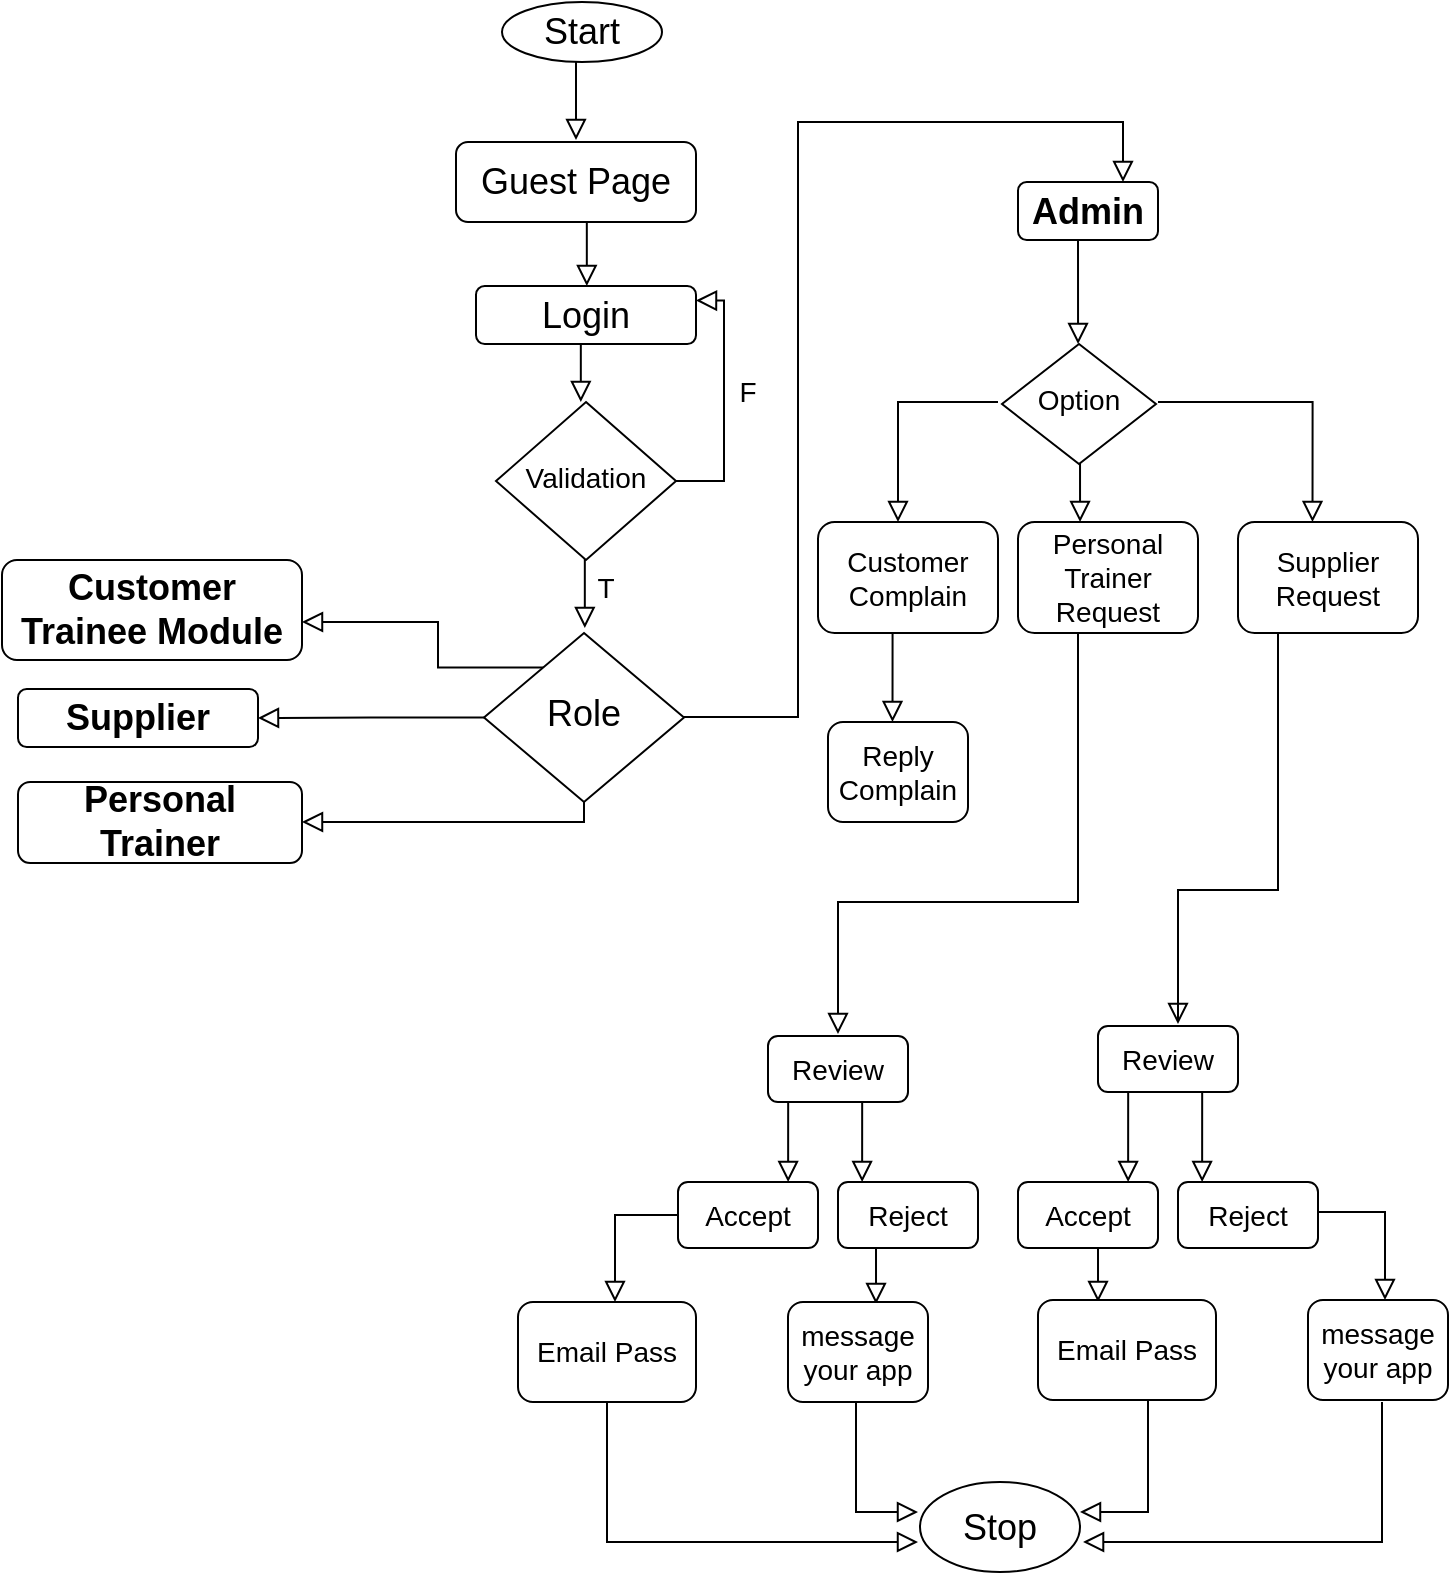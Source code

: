 <mxfile version="20.8.3" type="device"><diagram id="C5RBs43oDa-KdzZeNtuy" name="Page-1"><mxGraphModel dx="1120" dy="424" grid="1" gridSize="10" guides="1" tooltips="1" connect="1" arrows="1" fold="1" page="1" pageScale="1" pageWidth="1390" pageHeight="980" math="0" shadow="0"><root><mxCell id="WIyWlLk6GJQsqaUBKTNV-0"/><mxCell id="WIyWlLk6GJQsqaUBKTNV-1" parent="WIyWlLk6GJQsqaUBKTNV-0"/><mxCell id="xMz5sP2oUjVSfik6j9mv-1" value="" style="rounded=0;html=1;jettySize=auto;orthogonalLoop=1;fontSize=11;endArrow=block;endFill=0;endSize=8;strokeWidth=1;shadow=0;labelBackgroundColor=none;edgeStyle=orthogonalEdgeStyle;" parent="WIyWlLk6GJQsqaUBKTNV-1" edge="1"><mxGeometry relative="1" as="geometry"><mxPoint x="499.0" y="29.0" as="sourcePoint"/><mxPoint x="499.0" y="79.0" as="targetPoint"/></mxGeometry></mxCell><mxCell id="xMz5sP2oUjVSfik6j9mv-0" value="&lt;span style=&quot;font-size: 18px;&quot;&gt;Start&lt;/span&gt;" style="ellipse;whiteSpace=wrap;html=1;" parent="WIyWlLk6GJQsqaUBKTNV-1" vertex="1"><mxGeometry x="462" y="10" width="80" height="30" as="geometry"/></mxCell><mxCell id="xMz5sP2oUjVSfik6j9mv-89" value="&lt;font style=&quot;font-size: 18px;&quot;&gt;&lt;b&gt;Supplier&lt;/b&gt;&lt;/font&gt;" style="rounded=1;whiteSpace=wrap;html=1;fontSize=12;glass=0;strokeWidth=1;shadow=0;" parent="WIyWlLk6GJQsqaUBKTNV-1" vertex="1"><mxGeometry x="220" y="353.5" width="120" height="29" as="geometry"/></mxCell><mxCell id="xMz5sP2oUjVSfik6j9mv-95" value="" style="rounded=0;html=1;jettySize=auto;orthogonalLoop=1;fontSize=11;endArrow=block;endFill=0;endSize=8;strokeWidth=1;shadow=0;labelBackgroundColor=none;edgeStyle=orthogonalEdgeStyle;" parent="WIyWlLk6GJQsqaUBKTNV-1" edge="1"><mxGeometry relative="1" as="geometry"><mxPoint x="501.41" y="160.0" as="sourcePoint"/><mxPoint x="501.41" y="210.0" as="targetPoint"/></mxGeometry></mxCell><mxCell id="xMz5sP2oUjVSfik6j9mv-96" value="" style="rounded=0;html=1;jettySize=auto;orthogonalLoop=1;fontSize=11;endArrow=block;endFill=0;endSize=8;strokeWidth=1;shadow=0;labelBackgroundColor=none;edgeStyle=orthogonalEdgeStyle;entryX=1;entryY=0.25;entryDx=0;entryDy=0;" parent="WIyWlLk6GJQsqaUBKTNV-1" source="xMz5sP2oUjVSfik6j9mv-94" target="xMz5sP2oUjVSfik6j9mv-87" edge="1"><mxGeometry relative="1" as="geometry"><mxPoint x="559" y="234.93" as="sourcePoint"/><mxPoint x="572.61" y="159.996" as="targetPoint"/><Array as="points"><mxPoint x="573" y="250"/><mxPoint x="573" y="159"/></Array></mxGeometry></mxCell><mxCell id="xMz5sP2oUjVSfik6j9mv-97" value="&lt;font style=&quot;font-size: 14px;&quot;&gt;F&lt;/font&gt;" style="text;html=1;strokeColor=none;fillColor=none;align=center;verticalAlign=middle;whiteSpace=wrap;rounded=0;fontSize=18;" parent="WIyWlLk6GJQsqaUBKTNV-1" vertex="1"><mxGeometry x="565" y="196.5" width="40" height="15" as="geometry"/></mxCell><mxCell id="xMz5sP2oUjVSfik6j9mv-98" value="" style="rounded=0;html=1;jettySize=auto;orthogonalLoop=1;fontSize=11;endArrow=block;endFill=0;endSize=8;strokeWidth=1;shadow=0;labelBackgroundColor=none;edgeStyle=orthogonalEdgeStyle;exitX=0;exitY=0.5;exitDx=0;exitDy=0;entryX=0.75;entryY=0;entryDx=0;entryDy=0;" parent="WIyWlLk6GJQsqaUBKTNV-1" target="xMz5sP2oUjVSfik6j9mv-88" edge="1"><mxGeometry relative="1" as="geometry"><mxPoint x="539" y="367.5" as="sourcePoint"/><mxPoint x="599" y="367.41" as="targetPoint"/><Array as="points"><mxPoint x="610" y="368"/><mxPoint x="610" y="70"/><mxPoint x="772" y="70"/></Array></mxGeometry></mxCell><mxCell id="xMz5sP2oUjVSfik6j9mv-99" value="&lt;font style=&quot;font-size: 14px;&quot;&gt;T&lt;/font&gt;" style="text;html=1;strokeColor=none;fillColor=none;align=center;verticalAlign=middle;whiteSpace=wrap;rounded=0;fontSize=18;" parent="WIyWlLk6GJQsqaUBKTNV-1" vertex="1"><mxGeometry x="494" y="294.5" width="40" height="15" as="geometry"/></mxCell><mxCell id="xMz5sP2oUjVSfik6j9mv-107" value="" style="rounded=0;html=1;jettySize=auto;orthogonalLoop=1;fontSize=11;endArrow=block;endFill=0;endSize=8;strokeWidth=1;shadow=0;labelBackgroundColor=none;edgeStyle=orthogonalEdgeStyle;exitX=0;exitY=0.5;exitDx=0;exitDy=0;entryX=1;entryY=0.5;entryDx=0;entryDy=0;" parent="WIyWlLk6GJQsqaUBKTNV-1" source="xMz5sP2oUjVSfik6j9mv-85" target="xMz5sP2oUjVSfik6j9mv-89" edge="1"><mxGeometry relative="1" as="geometry"><mxPoint x="439" y="368.41" as="sourcePoint"/><mxPoint x="410.0" y="368.41" as="targetPoint"/></mxGeometry></mxCell><mxCell id="xMz5sP2oUjVSfik6j9mv-110" value="&lt;font style=&quot;font-size: 18px;&quot;&gt;&lt;b style=&quot;&quot;&gt;Customer Trainee Module&lt;/b&gt;&lt;/font&gt;" style="rounded=1;whiteSpace=wrap;html=1;fontSize=12;glass=0;strokeWidth=1;shadow=0;" parent="WIyWlLk6GJQsqaUBKTNV-1" vertex="1"><mxGeometry x="212" y="289" width="150" height="50" as="geometry"/></mxCell><mxCell id="xMz5sP2oUjVSfik6j9mv-93" value="&lt;font style=&quot;font-size: 18px;&quot;&gt;&lt;b style=&quot;&quot;&gt;Personal Trainer&lt;/b&gt;&lt;/font&gt;" style="rounded=1;whiteSpace=wrap;html=1;fontSize=12;glass=0;strokeWidth=1;shadow=0;" parent="WIyWlLk6GJQsqaUBKTNV-1" vertex="1"><mxGeometry x="220" y="400" width="142" height="40.5" as="geometry"/></mxCell><mxCell id="xMz5sP2oUjVSfik6j9mv-301" value="" style="rounded=0;html=1;jettySize=auto;orthogonalLoop=1;fontSize=11;endArrow=block;endFill=0;endSize=8;strokeWidth=1;shadow=0;labelBackgroundColor=none;edgeStyle=orthogonalEdgeStyle;" parent="WIyWlLk6GJQsqaUBKTNV-1" edge="1"><mxGeometry relative="1" as="geometry"><mxPoint x="504.41" y="102.0" as="sourcePoint"/><mxPoint x="504.41" y="152.0" as="targetPoint"/></mxGeometry></mxCell><mxCell id="WIyWlLk6GJQsqaUBKTNV-3" value="&lt;font style=&quot;font-size: 18px;&quot;&gt;Guest Page&lt;/font&gt;" style="rounded=1;whiteSpace=wrap;html=1;fontSize=12;glass=0;strokeWidth=1;shadow=0;" parent="WIyWlLk6GJQsqaUBKTNV-1" vertex="1"><mxGeometry x="439" y="80" width="120" height="40" as="geometry"/></mxCell><mxCell id="xMz5sP2oUjVSfik6j9mv-87" value="&lt;font style=&quot;font-size: 18px;&quot;&gt;Login&lt;/font&gt;" style="rounded=1;whiteSpace=wrap;html=1;fontSize=12;glass=0;strokeWidth=1;shadow=0;" parent="WIyWlLk6GJQsqaUBKTNV-1" vertex="1"><mxGeometry x="449" y="152" width="110" height="29" as="geometry"/></mxCell><mxCell id="xMz5sP2oUjVSfik6j9mv-305" value="" style="rounded=0;html=1;jettySize=auto;orthogonalLoop=1;fontSize=11;endArrow=block;endFill=0;endSize=8;strokeWidth=1;shadow=0;labelBackgroundColor=none;edgeStyle=orthogonalEdgeStyle;" parent="WIyWlLk6GJQsqaUBKTNV-1" edge="1"><mxGeometry relative="1" as="geometry"><mxPoint x="503.41" y="273.0" as="sourcePoint"/><mxPoint x="503.41" y="323.0" as="targetPoint"/></mxGeometry></mxCell><mxCell id="xMz5sP2oUjVSfik6j9mv-94" value="&lt;font style=&quot;font-size: 14px;&quot;&gt;Validation&lt;/font&gt;" style="rhombus;whiteSpace=wrap;html=1;shadow=0;fontFamily=Helvetica;fontSize=12;align=center;strokeWidth=1;spacing=6;spacingTop=-4;" parent="WIyWlLk6GJQsqaUBKTNV-1" vertex="1"><mxGeometry x="459" y="210" width="90" height="79" as="geometry"/></mxCell><mxCell id="xMz5sP2oUjVSfik6j9mv-328" value="" style="rounded=0;html=1;jettySize=auto;orthogonalLoop=1;fontSize=11;endArrow=block;endFill=0;endSize=8;strokeWidth=1;shadow=0;labelBackgroundColor=none;edgeStyle=orthogonalEdgeStyle;exitX=0;exitY=0.5;exitDx=0;exitDy=0;" parent="WIyWlLk6GJQsqaUBKTNV-1" target="xMz5sP2oUjVSfik6j9mv-110" edge="1"><mxGeometry relative="1" as="geometry"><mxPoint x="497" y="342.75" as="sourcePoint"/><mxPoint x="384.0" y="343" as="targetPoint"/><Array as="points"><mxPoint x="430" y="343"/><mxPoint x="430" y="320"/></Array></mxGeometry></mxCell><mxCell id="xMz5sP2oUjVSfik6j9mv-85" value="&lt;font style=&quot;font-size: 18px;&quot;&gt;Role&lt;/font&gt;" style="rhombus;whiteSpace=wrap;html=1;shadow=0;fontFamily=Helvetica;fontSize=12;align=center;strokeWidth=1;spacing=6;spacingTop=-4;" parent="WIyWlLk6GJQsqaUBKTNV-1" vertex="1"><mxGeometry x="453" y="325.5" width="100" height="84.5" as="geometry"/></mxCell><mxCell id="xMz5sP2oUjVSfik6j9mv-329" value="" style="rounded=0;html=1;jettySize=auto;orthogonalLoop=1;fontSize=11;endArrow=block;endFill=0;endSize=8;strokeWidth=1;shadow=0;labelBackgroundColor=none;edgeStyle=orthogonalEdgeStyle;entryX=1;entryY=0.5;entryDx=0;entryDy=0;" parent="WIyWlLk6GJQsqaUBKTNV-1" source="xMz5sP2oUjVSfik6j9mv-85" edge="1"><mxGeometry relative="1" as="geometry"><mxPoint x="475" y="419.75" as="sourcePoint"/><mxPoint x="362.0" y="420" as="targetPoint"/><Array as="points"><mxPoint x="503" y="420"/></Array></mxGeometry></mxCell><mxCell id="xMz5sP2oUjVSfik6j9mv-331" value="" style="rounded=0;html=1;jettySize=auto;orthogonalLoop=1;fontSize=11;endArrow=block;endFill=0;endSize=8;strokeWidth=1;shadow=0;labelBackgroundColor=none;edgeStyle=orthogonalEdgeStyle;entryX=0.75;entryY=0;entryDx=0;entryDy=0;" parent="WIyWlLk6GJQsqaUBKTNV-1" edge="1"><mxGeometry relative="1" as="geometry"><mxPoint x="765.53" y="115" as="sourcePoint"/><mxPoint x="750.03" y="181" as="targetPoint"/><Array as="points"><mxPoint x="764.53" y="115"/><mxPoint x="749.53" y="115"/></Array></mxGeometry></mxCell><mxCell id="xMz5sP2oUjVSfik6j9mv-88" value="&lt;font style=&quot;font-size: 18px;&quot;&gt;&lt;b&gt;Admin&lt;/b&gt;&lt;/font&gt;" style="rounded=1;whiteSpace=wrap;html=1;fontSize=12;glass=0;strokeWidth=1;shadow=0;" parent="WIyWlLk6GJQsqaUBKTNV-1" vertex="1"><mxGeometry x="720" y="100" width="70" height="29" as="geometry"/></mxCell><mxCell id="xMz5sP2oUjVSfik6j9mv-334" value="&lt;font style=&quot;font-size: 14px;&quot;&gt;Personal Trainer Request&lt;/font&gt;" style="rounded=1;whiteSpace=wrap;html=1;fontSize=12;glass=0;strokeWidth=1;shadow=0;" parent="WIyWlLk6GJQsqaUBKTNV-1" vertex="1"><mxGeometry x="720" y="270" width="90" height="55.5" as="geometry"/></mxCell><mxCell id="xMz5sP2oUjVSfik6j9mv-337" value="" style="rounded=0;html=1;jettySize=auto;orthogonalLoop=1;fontSize=11;endArrow=block;endFill=0;endSize=8;strokeWidth=1;shadow=0;labelBackgroundColor=none;edgeStyle=orthogonalEdgeStyle;entryX=0.75;entryY=0;entryDx=0;entryDy=0;" parent="WIyWlLk6GJQsqaUBKTNV-1" edge="1"><mxGeometry relative="1" as="geometry"><mxPoint x="766.53" y="204.0" as="sourcePoint"/><mxPoint x="751.03" y="270" as="targetPoint"/><Array as="points"><mxPoint x="765.53" y="204"/><mxPoint x="750.53" y="204"/></Array></mxGeometry></mxCell><mxCell id="xMz5sP2oUjVSfik6j9mv-338" value="" style="rounded=0;html=1;jettySize=auto;orthogonalLoop=1;fontSize=11;endArrow=block;endFill=0;endSize=8;strokeWidth=1;shadow=0;labelBackgroundColor=none;edgeStyle=orthogonalEdgeStyle;entryX=0.75;entryY=0;entryDx=0;entryDy=0;" parent="WIyWlLk6GJQsqaUBKTNV-1" edge="1"><mxGeometry relative="1" as="geometry"><mxPoint x="790" y="210" as="sourcePoint"/><mxPoint x="867.25" y="270.0" as="targetPoint"/><Array as="points"><mxPoint x="867" y="210"/></Array></mxGeometry></mxCell><mxCell id="xMz5sP2oUjVSfik6j9mv-339" value="" style="rounded=0;html=1;jettySize=auto;orthogonalLoop=1;fontSize=11;endArrow=block;endFill=0;endSize=8;strokeWidth=1;shadow=0;labelBackgroundColor=none;edgeStyle=orthogonalEdgeStyle;entryX=0.75;entryY=0;entryDx=0;entryDy=0;" parent="WIyWlLk6GJQsqaUBKTNV-1" edge="1"><mxGeometry relative="1" as="geometry"><mxPoint x="710" y="210" as="sourcePoint"/><mxPoint x="660.0" y="270.0" as="targetPoint"/><Array as="points"><mxPoint x="676" y="210"/><mxPoint x="660" y="210"/></Array></mxGeometry></mxCell><mxCell id="xMz5sP2oUjVSfik6j9mv-330" value="&lt;font style=&quot;font-size: 14px;&quot;&gt;Option&lt;/font&gt;" style="rhombus;whiteSpace=wrap;html=1;shadow=0;fontFamily=Helvetica;fontSize=12;align=center;strokeWidth=1;spacing=6;spacingTop=-4;" parent="WIyWlLk6GJQsqaUBKTNV-1" vertex="1"><mxGeometry x="712" y="181" width="77" height="60" as="geometry"/></mxCell><mxCell id="xMz5sP2oUjVSfik6j9mv-340" value="&lt;font style=&quot;font-size: 14px;&quot;&gt;Reply Complain&lt;/font&gt;" style="rounded=1;whiteSpace=wrap;html=1;fontSize=12;glass=0;strokeWidth=1;shadow=0;" parent="WIyWlLk6GJQsqaUBKTNV-1" vertex="1"><mxGeometry x="625" y="370" width="70" height="50" as="geometry"/></mxCell><mxCell id="xMz5sP2oUjVSfik6j9mv-341" value="" style="rounded=0;html=1;jettySize=auto;orthogonalLoop=1;fontSize=11;endArrow=block;endFill=0;endSize=8;strokeWidth=1;shadow=0;labelBackgroundColor=none;edgeStyle=orthogonalEdgeStyle;entryX=0.75;entryY=0;entryDx=0;entryDy=0;" parent="WIyWlLk6GJQsqaUBKTNV-1" edge="1"><mxGeometry relative="1" as="geometry"><mxPoint x="672.75" y="304.0" as="sourcePoint"/><mxPoint x="657.25" y="370.0" as="targetPoint"/><Array as="points"><mxPoint x="671.75" y="304"/><mxPoint x="656.75" y="304"/></Array></mxGeometry></mxCell><mxCell id="xMz5sP2oUjVSfik6j9mv-336" value="&lt;font style=&quot;font-size: 14px;&quot;&gt;Customer Complain&lt;/font&gt;" style="rounded=1;whiteSpace=wrap;html=1;fontSize=12;glass=0;strokeWidth=1;shadow=0;" parent="WIyWlLk6GJQsqaUBKTNV-1" vertex="1"><mxGeometry x="620" y="270" width="90" height="55.5" as="geometry"/></mxCell><mxCell id="xMz5sP2oUjVSfik6j9mv-342" value="" style="rounded=0;html=1;jettySize=auto;orthogonalLoop=1;fontSize=11;endArrow=block;endFill=0;endSize=8;strokeWidth=1;shadow=0;labelBackgroundColor=none;edgeStyle=orthogonalEdgeStyle;entryX=0.75;entryY=0;entryDx=0;entryDy=0;exitX=0.5;exitY=1;exitDx=0;exitDy=0;" parent="WIyWlLk6GJQsqaUBKTNV-1" source="xMz5sP2oUjVSfik6j9mv-334" edge="1"><mxGeometry relative="1" as="geometry"><mxPoint x="645.5" y="460.0" as="sourcePoint"/><mxPoint x="630.0" y="526.0" as="targetPoint"/><Array as="points"><mxPoint x="750" y="326"/><mxPoint x="750" y="460"/><mxPoint x="630" y="460"/></Array></mxGeometry></mxCell><mxCell id="xMz5sP2oUjVSfik6j9mv-343" value="" style="rounded=0;html=1;jettySize=auto;orthogonalLoop=1;fontSize=11;endArrow=block;endFill=0;endSize=8;strokeWidth=1;shadow=0;labelBackgroundColor=none;edgeStyle=orthogonalEdgeStyle;exitX=0.5;exitY=1;exitDx=0;exitDy=0;" parent="WIyWlLk6GJQsqaUBKTNV-1" edge="1"><mxGeometry relative="1" as="geometry"><mxPoint x="865" y="320.0" as="sourcePoint"/><mxPoint x="800" y="521" as="targetPoint"/><Array as="points"><mxPoint x="850" y="320"/><mxPoint x="850" y="454"/><mxPoint x="800" y="454"/><mxPoint x="800" y="520"/></Array></mxGeometry></mxCell><mxCell id="xMz5sP2oUjVSfik6j9mv-335" value="&lt;font style=&quot;font-size: 14px;&quot;&gt;Supplier Request&lt;/font&gt;" style="rounded=1;whiteSpace=wrap;html=1;fontSize=12;glass=0;strokeWidth=1;shadow=0;" parent="WIyWlLk6GJQsqaUBKTNV-1" vertex="1"><mxGeometry x="830" y="270" width="90" height="55.5" as="geometry"/></mxCell><mxCell id="xMz5sP2oUjVSfik6j9mv-346" value="&lt;font style=&quot;font-size: 14px;&quot;&gt;Accept&lt;/font&gt;" style="rounded=1;whiteSpace=wrap;html=1;fontSize=12;glass=0;strokeWidth=1;shadow=0;" parent="WIyWlLk6GJQsqaUBKTNV-1" vertex="1"><mxGeometry x="550" y="600" width="70" height="33" as="geometry"/></mxCell><mxCell id="xMz5sP2oUjVSfik6j9mv-348" value="" style="rounded=0;html=1;jettySize=auto;orthogonalLoop=1;fontSize=11;endArrow=block;endFill=0;endSize=8;strokeWidth=1;shadow=0;labelBackgroundColor=none;edgeStyle=orthogonalEdgeStyle;entryX=0.75;entryY=0;entryDx=0;entryDy=0;" parent="WIyWlLk6GJQsqaUBKTNV-1" edge="1"><mxGeometry relative="1" as="geometry"><mxPoint x="620.57" y="534.0" as="sourcePoint"/><mxPoint x="605.07" y="600" as="targetPoint"/><Array as="points"><mxPoint x="619.57" y="534"/><mxPoint x="604.57" y="534"/></Array></mxGeometry></mxCell><mxCell id="xMz5sP2oUjVSfik6j9mv-349" value="" style="rounded=0;html=1;jettySize=auto;orthogonalLoop=1;fontSize=11;endArrow=block;endFill=0;endSize=8;strokeWidth=1;shadow=0;labelBackgroundColor=none;edgeStyle=orthogonalEdgeStyle;entryX=0.75;entryY=0;entryDx=0;entryDy=0;" parent="WIyWlLk6GJQsqaUBKTNV-1" edge="1"><mxGeometry relative="1" as="geometry"><mxPoint x="657.57" y="534" as="sourcePoint"/><mxPoint x="642.07" y="600" as="targetPoint"/><Array as="points"><mxPoint x="656.57" y="534"/><mxPoint x="641.57" y="534"/></Array></mxGeometry></mxCell><mxCell id="xMz5sP2oUjVSfik6j9mv-344" value="&lt;font style=&quot;font-size: 14px;&quot;&gt;Review&lt;/font&gt;" style="rounded=1;whiteSpace=wrap;html=1;fontSize=12;glass=0;strokeWidth=1;shadow=0;" parent="WIyWlLk6GJQsqaUBKTNV-1" vertex="1"><mxGeometry x="595" y="527" width="70" height="33" as="geometry"/></mxCell><mxCell id="xMz5sP2oUjVSfik6j9mv-351" value="&lt;font style=&quot;font-size: 14px;&quot;&gt;Reject&lt;/font&gt;" style="rounded=1;whiteSpace=wrap;html=1;fontSize=12;glass=0;strokeWidth=1;shadow=0;" parent="WIyWlLk6GJQsqaUBKTNV-1" vertex="1"><mxGeometry x="800" y="600" width="70" height="33" as="geometry"/></mxCell><mxCell id="xMz5sP2oUjVSfik6j9mv-352" value="" style="rounded=0;html=1;jettySize=auto;orthogonalLoop=1;fontSize=11;endArrow=block;endFill=0;endSize=8;strokeWidth=1;shadow=0;labelBackgroundColor=none;edgeStyle=orthogonalEdgeStyle;entryX=0.75;entryY=0;entryDx=0;entryDy=0;" parent="WIyWlLk6GJQsqaUBKTNV-1" edge="1"><mxGeometry relative="1" as="geometry"><mxPoint x="790.57" y="534" as="sourcePoint"/><mxPoint x="775.07" y="600" as="targetPoint"/><Array as="points"><mxPoint x="789.57" y="534"/><mxPoint x="774.57" y="534"/></Array></mxGeometry></mxCell><mxCell id="xMz5sP2oUjVSfik6j9mv-353" value="" style="rounded=0;html=1;jettySize=auto;orthogonalLoop=1;fontSize=11;endArrow=block;endFill=0;endSize=8;strokeWidth=1;shadow=0;labelBackgroundColor=none;edgeStyle=orthogonalEdgeStyle;entryX=0.75;entryY=0;entryDx=0;entryDy=0;" parent="WIyWlLk6GJQsqaUBKTNV-1" edge="1"><mxGeometry relative="1" as="geometry"><mxPoint x="827.57" y="534" as="sourcePoint"/><mxPoint x="812.07" y="600" as="targetPoint"/><Array as="points"><mxPoint x="826.57" y="534"/><mxPoint x="811.57" y="534"/></Array></mxGeometry></mxCell><mxCell id="xMz5sP2oUjVSfik6j9mv-345" value="&lt;font style=&quot;font-size: 14px;&quot;&gt;Review&lt;/font&gt;" style="rounded=1;whiteSpace=wrap;html=1;fontSize=12;glass=0;strokeWidth=1;shadow=0;" parent="WIyWlLk6GJQsqaUBKTNV-1" vertex="1"><mxGeometry x="760" y="522" width="70" height="33" as="geometry"/></mxCell><mxCell id="xMz5sP2oUjVSfik6j9mv-354" value="&lt;font style=&quot;font-size: 14px;&quot;&gt;Email Pass&lt;/font&gt;" style="rounded=1;whiteSpace=wrap;html=1;fontSize=12;glass=0;strokeWidth=1;shadow=0;" parent="WIyWlLk6GJQsqaUBKTNV-1" vertex="1"><mxGeometry x="470" y="660" width="89" height="50" as="geometry"/></mxCell><mxCell id="xMz5sP2oUjVSfik6j9mv-356" value="" style="rounded=0;html=1;jettySize=auto;orthogonalLoop=1;fontSize=11;endArrow=block;endFill=0;endSize=8;strokeWidth=1;shadow=0;labelBackgroundColor=none;edgeStyle=orthogonalEdgeStyle;entryX=0.75;entryY=0;entryDx=0;entryDy=0;exitX=0;exitY=0.5;exitDx=0;exitDy=0;" parent="WIyWlLk6GJQsqaUBKTNV-1" source="xMz5sP2oUjVSfik6j9mv-346" edge="1"><mxGeometry relative="1" as="geometry"><mxPoint x="534.0" y="594" as="sourcePoint"/><mxPoint x="518.5" y="660" as="targetPoint"/><Array as="points"><mxPoint x="518" y="616"/></Array></mxGeometry></mxCell><mxCell id="xMz5sP2oUjVSfik6j9mv-357" value="" style="rounded=0;html=1;jettySize=auto;orthogonalLoop=1;fontSize=11;endArrow=block;endFill=0;endSize=8;strokeWidth=1;shadow=0;labelBackgroundColor=none;edgeStyle=orthogonalEdgeStyle;entryX=0.75;entryY=0;entryDx=0;entryDy=0;" parent="WIyWlLk6GJQsqaUBKTNV-1" edge="1"><mxGeometry relative="1" as="geometry"><mxPoint x="776" y="600" as="sourcePoint"/><mxPoint x="760.01" y="660" as="targetPoint"/><Array as="points"><mxPoint x="776" y="610"/><mxPoint x="760" y="610"/></Array></mxGeometry></mxCell><mxCell id="xMz5sP2oUjVSfik6j9mv-359" value="&lt;font style=&quot;font-size: 14px;&quot;&gt;message your app&lt;/font&gt;" style="rounded=1;whiteSpace=wrap;html=1;fontSize=12;glass=0;strokeWidth=1;shadow=0;" parent="WIyWlLk6GJQsqaUBKTNV-1" vertex="1"><mxGeometry x="865" y="659" width="70" height="50" as="geometry"/></mxCell><mxCell id="xMz5sP2oUjVSfik6j9mv-361" value="" style="rounded=0;html=1;jettySize=auto;orthogonalLoop=1;fontSize=11;endArrow=block;endFill=0;endSize=8;strokeWidth=1;shadow=0;labelBackgroundColor=none;edgeStyle=orthogonalEdgeStyle;entryX=0.75;entryY=0;entryDx=0;entryDy=0;" parent="WIyWlLk6GJQsqaUBKTNV-1" edge="1"><mxGeometry relative="1" as="geometry"><mxPoint x="665" y="601" as="sourcePoint"/><mxPoint x="649.01" y="661" as="targetPoint"/><Array as="points"><mxPoint x="665" y="611"/><mxPoint x="649" y="611"/></Array></mxGeometry></mxCell><mxCell id="xMz5sP2oUjVSfik6j9mv-347" value="&lt;font style=&quot;font-size: 14px;&quot;&gt;Reject&lt;/font&gt;" style="rounded=1;whiteSpace=wrap;html=1;fontSize=12;glass=0;strokeWidth=1;shadow=0;" parent="WIyWlLk6GJQsqaUBKTNV-1" vertex="1"><mxGeometry x="630" y="600" width="70" height="33" as="geometry"/></mxCell><mxCell id="xMz5sP2oUjVSfik6j9mv-350" value="&lt;font style=&quot;font-size: 14px;&quot;&gt;Accept&lt;/font&gt;" style="rounded=1;whiteSpace=wrap;html=1;fontSize=12;glass=0;strokeWidth=1;shadow=0;" parent="WIyWlLk6GJQsqaUBKTNV-1" vertex="1"><mxGeometry x="720" y="600" width="70" height="33" as="geometry"/></mxCell><mxCell id="xMz5sP2oUjVSfik6j9mv-363" value="" style="rounded=0;html=1;jettySize=auto;orthogonalLoop=1;fontSize=11;endArrow=block;endFill=0;endSize=8;strokeWidth=1;shadow=0;labelBackgroundColor=none;edgeStyle=orthogonalEdgeStyle;entryX=0.75;entryY=0;entryDx=0;entryDy=0;exitX=1;exitY=0.5;exitDx=0;exitDy=0;" parent="WIyWlLk6GJQsqaUBKTNV-1" source="xMz5sP2oUjVSfik6j9mv-351" edge="1"><mxGeometry relative="1" as="geometry"><mxPoint x="935" y="615.5" as="sourcePoint"/><mxPoint x="903.5" y="659" as="targetPoint"/><Array as="points"><mxPoint x="870" y="615"/><mxPoint x="904" y="615"/></Array></mxGeometry></mxCell><mxCell id="xMz5sP2oUjVSfik6j9mv-364" value="&lt;span style=&quot;font-size: 18px;&quot;&gt;Stop&lt;/span&gt;" style="ellipse;whiteSpace=wrap;html=1;" parent="WIyWlLk6GJQsqaUBKTNV-1" vertex="1"><mxGeometry x="671" y="750" width="80" height="45" as="geometry"/></mxCell><mxCell id="xMz5sP2oUjVSfik6j9mv-365" value="" style="rounded=0;html=1;jettySize=auto;orthogonalLoop=1;fontSize=11;endArrow=block;endFill=0;endSize=8;strokeWidth=1;shadow=0;labelBackgroundColor=none;edgeStyle=orthogonalEdgeStyle;exitX=0.5;exitY=1;exitDx=0;exitDy=0;" parent="WIyWlLk6GJQsqaUBKTNV-1" source="xMz5sP2oUjVSfik6j9mv-354" edge="1"><mxGeometry relative="1" as="geometry"><mxPoint x="620" y="746.5" as="sourcePoint"/><mxPoint x="670" y="780" as="targetPoint"/><Array as="points"><mxPoint x="514" y="780"/></Array></mxGeometry></mxCell><mxCell id="xMz5sP2oUjVSfik6j9mv-366" value="" style="rounded=0;html=1;jettySize=auto;orthogonalLoop=1;fontSize=11;endArrow=block;endFill=0;endSize=8;strokeWidth=1;shadow=0;labelBackgroundColor=none;edgeStyle=orthogonalEdgeStyle;" parent="WIyWlLk6GJQsqaUBKTNV-1" edge="1"><mxGeometry relative="1" as="geometry"><mxPoint x="902" y="710" as="sourcePoint"/><mxPoint x="752.53" y="780" as="targetPoint"/><Array as="points"><mxPoint x="902" y="780"/></Array></mxGeometry></mxCell><mxCell id="xMz5sP2oUjVSfik6j9mv-367" value="" style="rounded=0;html=1;jettySize=auto;orthogonalLoop=1;fontSize=11;endArrow=block;endFill=0;endSize=8;strokeWidth=1;shadow=0;labelBackgroundColor=none;edgeStyle=orthogonalEdgeStyle;" parent="WIyWlLk6GJQsqaUBKTNV-1" edge="1"><mxGeometry relative="1" as="geometry"><mxPoint x="801" y="695" as="sourcePoint"/><mxPoint x="751" y="765" as="targetPoint"/><Array as="points"><mxPoint x="801" y="705"/><mxPoint x="785" y="705"/></Array></mxGeometry></mxCell><mxCell id="xMz5sP2oUjVSfik6j9mv-368" value="" style="rounded=0;html=1;jettySize=auto;orthogonalLoop=1;fontSize=11;endArrow=block;endFill=0;endSize=8;strokeWidth=1;shadow=0;labelBackgroundColor=none;edgeStyle=orthogonalEdgeStyle;" parent="WIyWlLk6GJQsqaUBKTNV-1" edge="1"><mxGeometry relative="1" as="geometry"><mxPoint x="655" y="694.94" as="sourcePoint"/><mxPoint x="670" y="765" as="targetPoint"/><Array as="points"><mxPoint x="655" y="704.94"/><mxPoint x="639" y="704.94"/></Array></mxGeometry></mxCell><mxCell id="xMz5sP2oUjVSfik6j9mv-358" value="&lt;font style=&quot;font-size: 14px;&quot;&gt;Email Pass&lt;/font&gt;" style="rounded=1;whiteSpace=wrap;html=1;fontSize=12;glass=0;strokeWidth=1;shadow=0;" parent="WIyWlLk6GJQsqaUBKTNV-1" vertex="1"><mxGeometry x="730" y="659" width="89" height="50" as="geometry"/></mxCell><mxCell id="xMz5sP2oUjVSfik6j9mv-355" value="&lt;font style=&quot;font-size: 14px;&quot;&gt;message your app&lt;/font&gt;" style="rounded=1;whiteSpace=wrap;html=1;fontSize=12;glass=0;strokeWidth=1;shadow=0;" parent="WIyWlLk6GJQsqaUBKTNV-1" vertex="1"><mxGeometry x="605" y="660" width="70" height="50" as="geometry"/></mxCell></root></mxGraphModel></diagram></mxfile>
